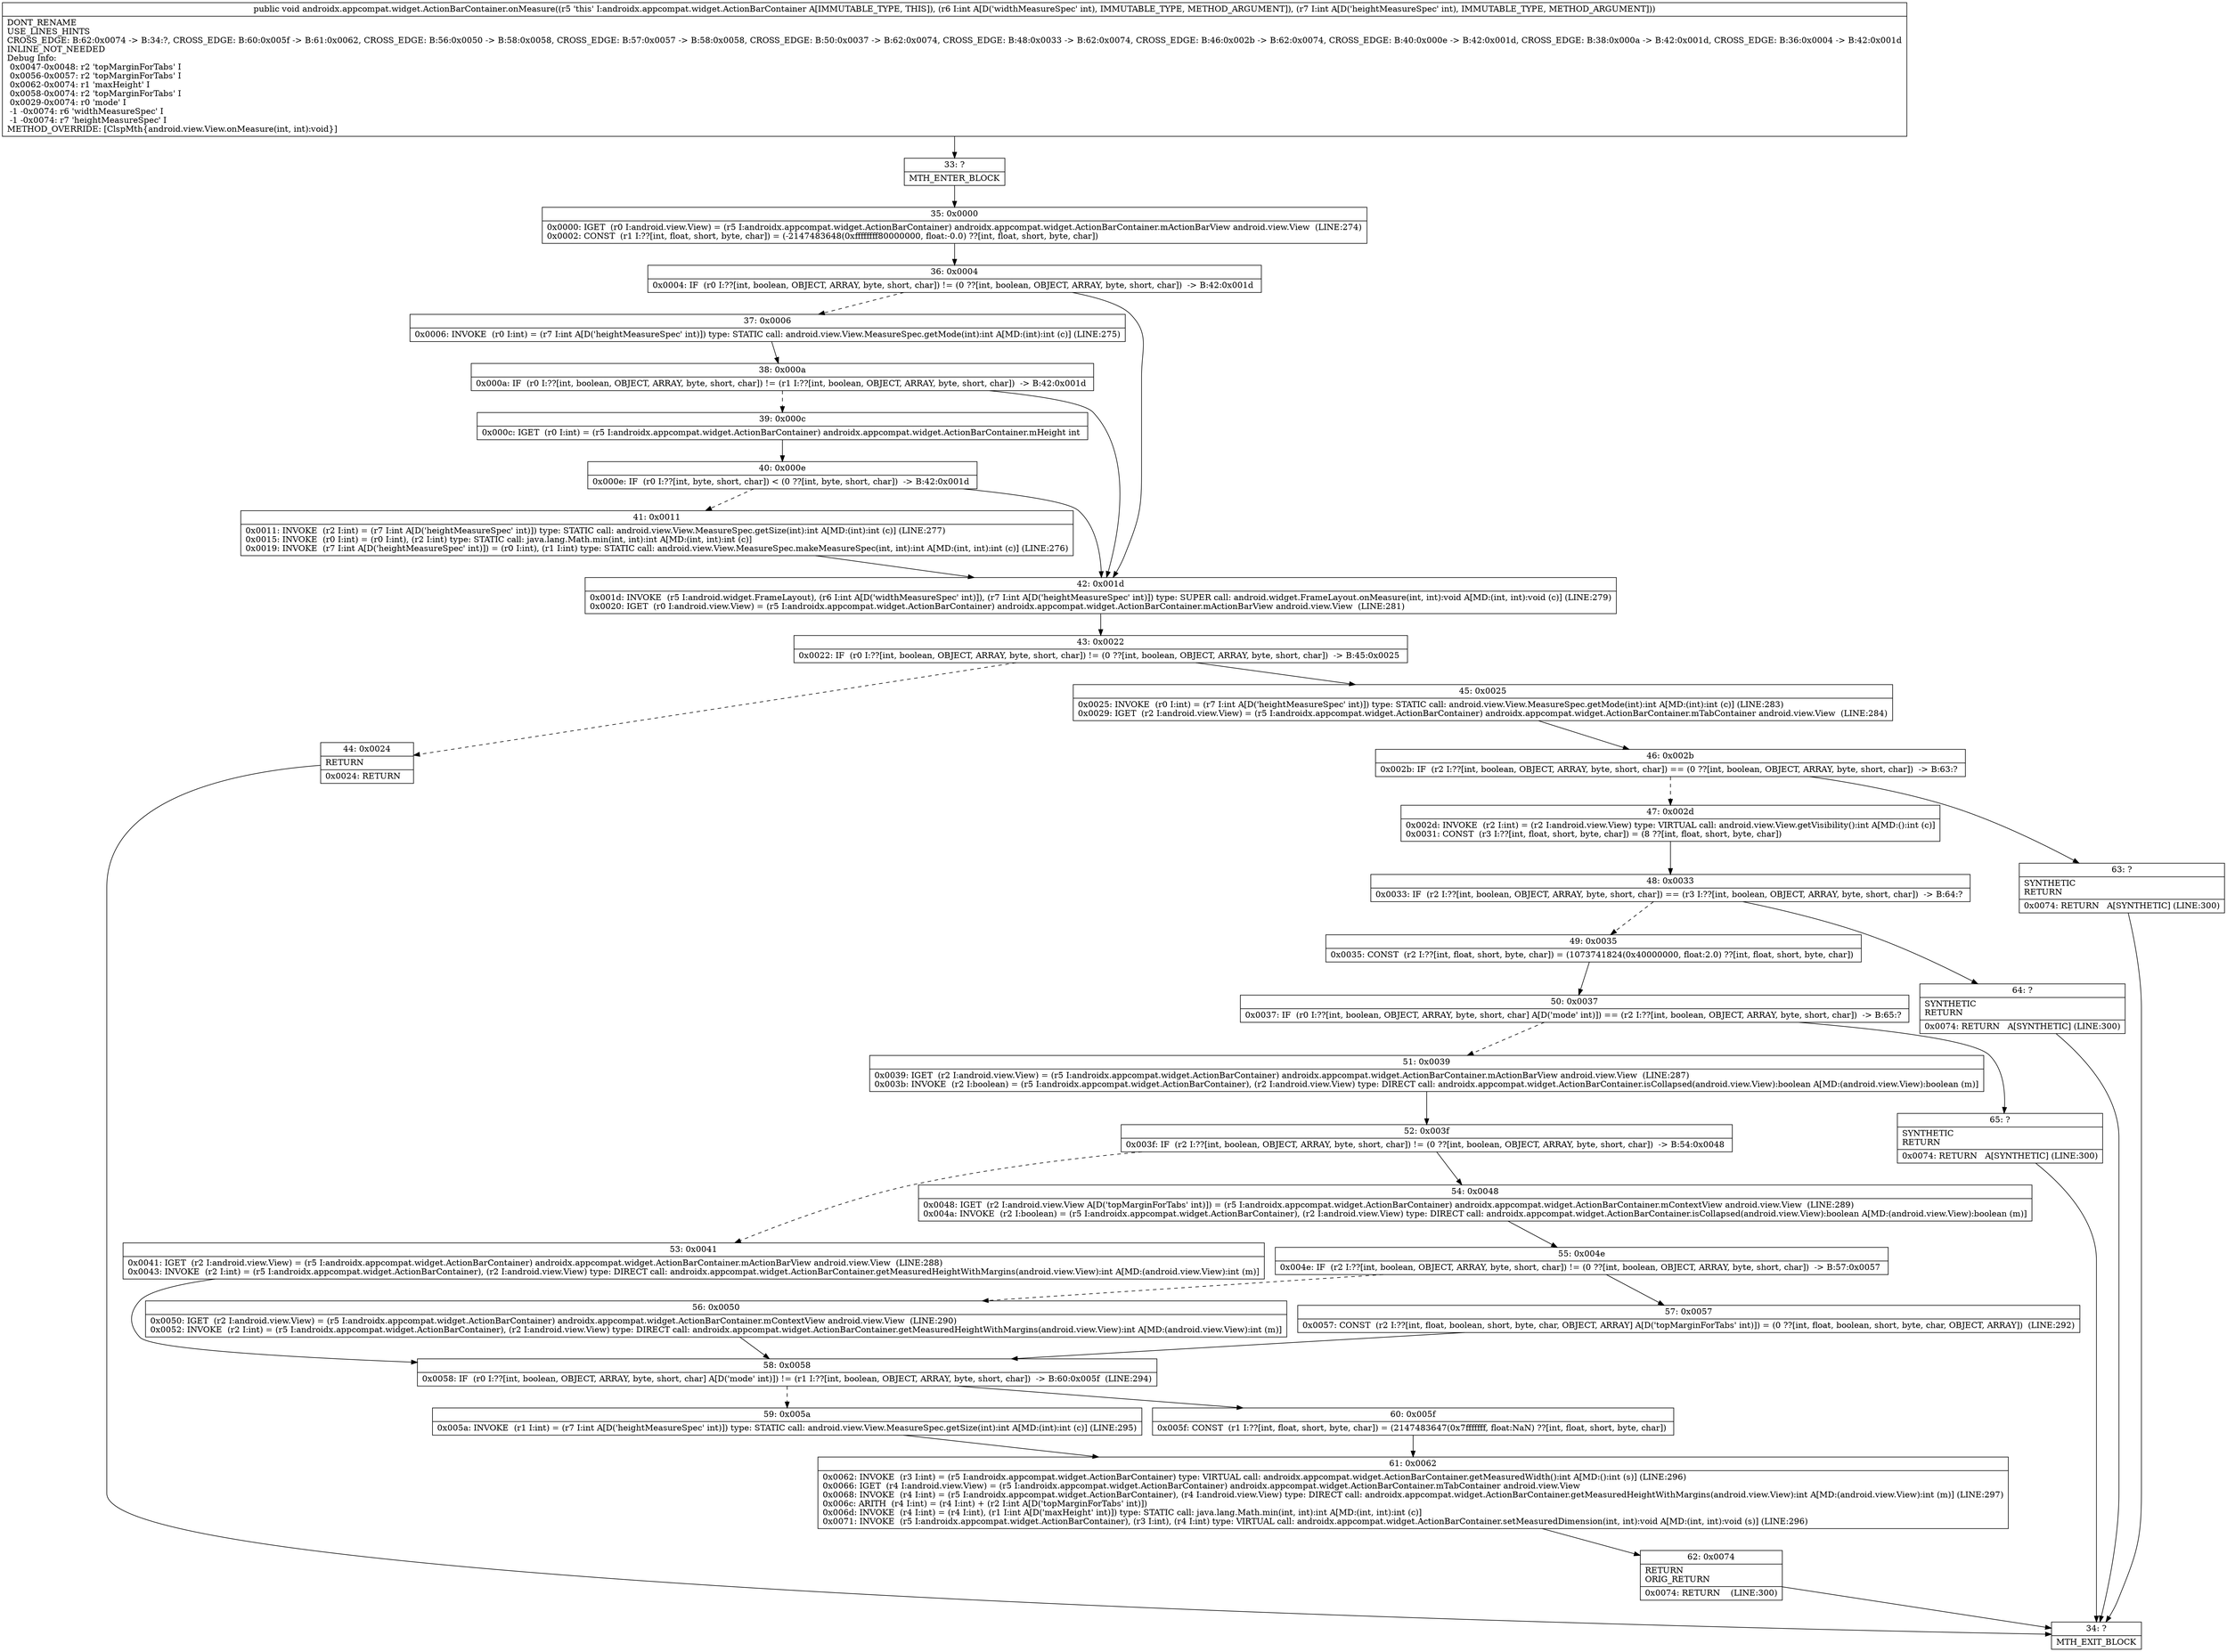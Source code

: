 digraph "CFG forandroidx.appcompat.widget.ActionBarContainer.onMeasure(II)V" {
Node_33 [shape=record,label="{33\:\ ?|MTH_ENTER_BLOCK\l}"];
Node_35 [shape=record,label="{35\:\ 0x0000|0x0000: IGET  (r0 I:android.view.View) = (r5 I:androidx.appcompat.widget.ActionBarContainer) androidx.appcompat.widget.ActionBarContainer.mActionBarView android.view.View  (LINE:274)\l0x0002: CONST  (r1 I:??[int, float, short, byte, char]) = (\-2147483648(0xffffffff80000000, float:\-0.0) ??[int, float, short, byte, char]) \l}"];
Node_36 [shape=record,label="{36\:\ 0x0004|0x0004: IF  (r0 I:??[int, boolean, OBJECT, ARRAY, byte, short, char]) != (0 ??[int, boolean, OBJECT, ARRAY, byte, short, char])  \-\> B:42:0x001d \l}"];
Node_37 [shape=record,label="{37\:\ 0x0006|0x0006: INVOKE  (r0 I:int) = (r7 I:int A[D('heightMeasureSpec' int)]) type: STATIC call: android.view.View.MeasureSpec.getMode(int):int A[MD:(int):int (c)] (LINE:275)\l}"];
Node_38 [shape=record,label="{38\:\ 0x000a|0x000a: IF  (r0 I:??[int, boolean, OBJECT, ARRAY, byte, short, char]) != (r1 I:??[int, boolean, OBJECT, ARRAY, byte, short, char])  \-\> B:42:0x001d \l}"];
Node_39 [shape=record,label="{39\:\ 0x000c|0x000c: IGET  (r0 I:int) = (r5 I:androidx.appcompat.widget.ActionBarContainer) androidx.appcompat.widget.ActionBarContainer.mHeight int \l}"];
Node_40 [shape=record,label="{40\:\ 0x000e|0x000e: IF  (r0 I:??[int, byte, short, char]) \< (0 ??[int, byte, short, char])  \-\> B:42:0x001d \l}"];
Node_41 [shape=record,label="{41\:\ 0x0011|0x0011: INVOKE  (r2 I:int) = (r7 I:int A[D('heightMeasureSpec' int)]) type: STATIC call: android.view.View.MeasureSpec.getSize(int):int A[MD:(int):int (c)] (LINE:277)\l0x0015: INVOKE  (r0 I:int) = (r0 I:int), (r2 I:int) type: STATIC call: java.lang.Math.min(int, int):int A[MD:(int, int):int (c)]\l0x0019: INVOKE  (r7 I:int A[D('heightMeasureSpec' int)]) = (r0 I:int), (r1 I:int) type: STATIC call: android.view.View.MeasureSpec.makeMeasureSpec(int, int):int A[MD:(int, int):int (c)] (LINE:276)\l}"];
Node_42 [shape=record,label="{42\:\ 0x001d|0x001d: INVOKE  (r5 I:android.widget.FrameLayout), (r6 I:int A[D('widthMeasureSpec' int)]), (r7 I:int A[D('heightMeasureSpec' int)]) type: SUPER call: android.widget.FrameLayout.onMeasure(int, int):void A[MD:(int, int):void (c)] (LINE:279)\l0x0020: IGET  (r0 I:android.view.View) = (r5 I:androidx.appcompat.widget.ActionBarContainer) androidx.appcompat.widget.ActionBarContainer.mActionBarView android.view.View  (LINE:281)\l}"];
Node_43 [shape=record,label="{43\:\ 0x0022|0x0022: IF  (r0 I:??[int, boolean, OBJECT, ARRAY, byte, short, char]) != (0 ??[int, boolean, OBJECT, ARRAY, byte, short, char])  \-\> B:45:0x0025 \l}"];
Node_44 [shape=record,label="{44\:\ 0x0024|RETURN\l|0x0024: RETURN   \l}"];
Node_34 [shape=record,label="{34\:\ ?|MTH_EXIT_BLOCK\l}"];
Node_45 [shape=record,label="{45\:\ 0x0025|0x0025: INVOKE  (r0 I:int) = (r7 I:int A[D('heightMeasureSpec' int)]) type: STATIC call: android.view.View.MeasureSpec.getMode(int):int A[MD:(int):int (c)] (LINE:283)\l0x0029: IGET  (r2 I:android.view.View) = (r5 I:androidx.appcompat.widget.ActionBarContainer) androidx.appcompat.widget.ActionBarContainer.mTabContainer android.view.View  (LINE:284)\l}"];
Node_46 [shape=record,label="{46\:\ 0x002b|0x002b: IF  (r2 I:??[int, boolean, OBJECT, ARRAY, byte, short, char]) == (0 ??[int, boolean, OBJECT, ARRAY, byte, short, char])  \-\> B:63:? \l}"];
Node_47 [shape=record,label="{47\:\ 0x002d|0x002d: INVOKE  (r2 I:int) = (r2 I:android.view.View) type: VIRTUAL call: android.view.View.getVisibility():int A[MD:():int (c)]\l0x0031: CONST  (r3 I:??[int, float, short, byte, char]) = (8 ??[int, float, short, byte, char]) \l}"];
Node_48 [shape=record,label="{48\:\ 0x0033|0x0033: IF  (r2 I:??[int, boolean, OBJECT, ARRAY, byte, short, char]) == (r3 I:??[int, boolean, OBJECT, ARRAY, byte, short, char])  \-\> B:64:? \l}"];
Node_49 [shape=record,label="{49\:\ 0x0035|0x0035: CONST  (r2 I:??[int, float, short, byte, char]) = (1073741824(0x40000000, float:2.0) ??[int, float, short, byte, char]) \l}"];
Node_50 [shape=record,label="{50\:\ 0x0037|0x0037: IF  (r0 I:??[int, boolean, OBJECT, ARRAY, byte, short, char] A[D('mode' int)]) == (r2 I:??[int, boolean, OBJECT, ARRAY, byte, short, char])  \-\> B:65:? \l}"];
Node_51 [shape=record,label="{51\:\ 0x0039|0x0039: IGET  (r2 I:android.view.View) = (r5 I:androidx.appcompat.widget.ActionBarContainer) androidx.appcompat.widget.ActionBarContainer.mActionBarView android.view.View  (LINE:287)\l0x003b: INVOKE  (r2 I:boolean) = (r5 I:androidx.appcompat.widget.ActionBarContainer), (r2 I:android.view.View) type: DIRECT call: androidx.appcompat.widget.ActionBarContainer.isCollapsed(android.view.View):boolean A[MD:(android.view.View):boolean (m)]\l}"];
Node_52 [shape=record,label="{52\:\ 0x003f|0x003f: IF  (r2 I:??[int, boolean, OBJECT, ARRAY, byte, short, char]) != (0 ??[int, boolean, OBJECT, ARRAY, byte, short, char])  \-\> B:54:0x0048 \l}"];
Node_53 [shape=record,label="{53\:\ 0x0041|0x0041: IGET  (r2 I:android.view.View) = (r5 I:androidx.appcompat.widget.ActionBarContainer) androidx.appcompat.widget.ActionBarContainer.mActionBarView android.view.View  (LINE:288)\l0x0043: INVOKE  (r2 I:int) = (r5 I:androidx.appcompat.widget.ActionBarContainer), (r2 I:android.view.View) type: DIRECT call: androidx.appcompat.widget.ActionBarContainer.getMeasuredHeightWithMargins(android.view.View):int A[MD:(android.view.View):int (m)]\l}"];
Node_58 [shape=record,label="{58\:\ 0x0058|0x0058: IF  (r0 I:??[int, boolean, OBJECT, ARRAY, byte, short, char] A[D('mode' int)]) != (r1 I:??[int, boolean, OBJECT, ARRAY, byte, short, char])  \-\> B:60:0x005f  (LINE:294)\l}"];
Node_59 [shape=record,label="{59\:\ 0x005a|0x005a: INVOKE  (r1 I:int) = (r7 I:int A[D('heightMeasureSpec' int)]) type: STATIC call: android.view.View.MeasureSpec.getSize(int):int A[MD:(int):int (c)] (LINE:295)\l}"];
Node_61 [shape=record,label="{61\:\ 0x0062|0x0062: INVOKE  (r3 I:int) = (r5 I:androidx.appcompat.widget.ActionBarContainer) type: VIRTUAL call: androidx.appcompat.widget.ActionBarContainer.getMeasuredWidth():int A[MD:():int (s)] (LINE:296)\l0x0066: IGET  (r4 I:android.view.View) = (r5 I:androidx.appcompat.widget.ActionBarContainer) androidx.appcompat.widget.ActionBarContainer.mTabContainer android.view.View \l0x0068: INVOKE  (r4 I:int) = (r5 I:androidx.appcompat.widget.ActionBarContainer), (r4 I:android.view.View) type: DIRECT call: androidx.appcompat.widget.ActionBarContainer.getMeasuredHeightWithMargins(android.view.View):int A[MD:(android.view.View):int (m)] (LINE:297)\l0x006c: ARITH  (r4 I:int) = (r4 I:int) + (r2 I:int A[D('topMarginForTabs' int)]) \l0x006d: INVOKE  (r4 I:int) = (r4 I:int), (r1 I:int A[D('maxHeight' int)]) type: STATIC call: java.lang.Math.min(int, int):int A[MD:(int, int):int (c)]\l0x0071: INVOKE  (r5 I:androidx.appcompat.widget.ActionBarContainer), (r3 I:int), (r4 I:int) type: VIRTUAL call: androidx.appcompat.widget.ActionBarContainer.setMeasuredDimension(int, int):void A[MD:(int, int):void (s)] (LINE:296)\l}"];
Node_62 [shape=record,label="{62\:\ 0x0074|RETURN\lORIG_RETURN\l|0x0074: RETURN    (LINE:300)\l}"];
Node_60 [shape=record,label="{60\:\ 0x005f|0x005f: CONST  (r1 I:??[int, float, short, byte, char]) = (2147483647(0x7fffffff, float:NaN) ??[int, float, short, byte, char]) \l}"];
Node_54 [shape=record,label="{54\:\ 0x0048|0x0048: IGET  (r2 I:android.view.View A[D('topMarginForTabs' int)]) = (r5 I:androidx.appcompat.widget.ActionBarContainer) androidx.appcompat.widget.ActionBarContainer.mContextView android.view.View  (LINE:289)\l0x004a: INVOKE  (r2 I:boolean) = (r5 I:androidx.appcompat.widget.ActionBarContainer), (r2 I:android.view.View) type: DIRECT call: androidx.appcompat.widget.ActionBarContainer.isCollapsed(android.view.View):boolean A[MD:(android.view.View):boolean (m)]\l}"];
Node_55 [shape=record,label="{55\:\ 0x004e|0x004e: IF  (r2 I:??[int, boolean, OBJECT, ARRAY, byte, short, char]) != (0 ??[int, boolean, OBJECT, ARRAY, byte, short, char])  \-\> B:57:0x0057 \l}"];
Node_56 [shape=record,label="{56\:\ 0x0050|0x0050: IGET  (r2 I:android.view.View) = (r5 I:androidx.appcompat.widget.ActionBarContainer) androidx.appcompat.widget.ActionBarContainer.mContextView android.view.View  (LINE:290)\l0x0052: INVOKE  (r2 I:int) = (r5 I:androidx.appcompat.widget.ActionBarContainer), (r2 I:android.view.View) type: DIRECT call: androidx.appcompat.widget.ActionBarContainer.getMeasuredHeightWithMargins(android.view.View):int A[MD:(android.view.View):int (m)]\l}"];
Node_57 [shape=record,label="{57\:\ 0x0057|0x0057: CONST  (r2 I:??[int, float, boolean, short, byte, char, OBJECT, ARRAY] A[D('topMarginForTabs' int)]) = (0 ??[int, float, boolean, short, byte, char, OBJECT, ARRAY])  (LINE:292)\l}"];
Node_65 [shape=record,label="{65\:\ ?|SYNTHETIC\lRETURN\l|0x0074: RETURN   A[SYNTHETIC] (LINE:300)\l}"];
Node_64 [shape=record,label="{64\:\ ?|SYNTHETIC\lRETURN\l|0x0074: RETURN   A[SYNTHETIC] (LINE:300)\l}"];
Node_63 [shape=record,label="{63\:\ ?|SYNTHETIC\lRETURN\l|0x0074: RETURN   A[SYNTHETIC] (LINE:300)\l}"];
MethodNode[shape=record,label="{public void androidx.appcompat.widget.ActionBarContainer.onMeasure((r5 'this' I:androidx.appcompat.widget.ActionBarContainer A[IMMUTABLE_TYPE, THIS]), (r6 I:int A[D('widthMeasureSpec' int), IMMUTABLE_TYPE, METHOD_ARGUMENT]), (r7 I:int A[D('heightMeasureSpec' int), IMMUTABLE_TYPE, METHOD_ARGUMENT]))  | DONT_RENAME\lUSE_LINES_HINTS\lCROSS_EDGE: B:62:0x0074 \-\> B:34:?, CROSS_EDGE: B:60:0x005f \-\> B:61:0x0062, CROSS_EDGE: B:56:0x0050 \-\> B:58:0x0058, CROSS_EDGE: B:57:0x0057 \-\> B:58:0x0058, CROSS_EDGE: B:50:0x0037 \-\> B:62:0x0074, CROSS_EDGE: B:48:0x0033 \-\> B:62:0x0074, CROSS_EDGE: B:46:0x002b \-\> B:62:0x0074, CROSS_EDGE: B:40:0x000e \-\> B:42:0x001d, CROSS_EDGE: B:38:0x000a \-\> B:42:0x001d, CROSS_EDGE: B:36:0x0004 \-\> B:42:0x001d\lINLINE_NOT_NEEDED\lDebug Info:\l  0x0047\-0x0048: r2 'topMarginForTabs' I\l  0x0056\-0x0057: r2 'topMarginForTabs' I\l  0x0062\-0x0074: r1 'maxHeight' I\l  0x0058\-0x0074: r2 'topMarginForTabs' I\l  0x0029\-0x0074: r0 'mode' I\l  \-1 \-0x0074: r6 'widthMeasureSpec' I\l  \-1 \-0x0074: r7 'heightMeasureSpec' I\lMETHOD_OVERRIDE: [ClspMth\{android.view.View.onMeasure(int, int):void\}]\l}"];
MethodNode -> Node_33;Node_33 -> Node_35;
Node_35 -> Node_36;
Node_36 -> Node_37[style=dashed];
Node_36 -> Node_42;
Node_37 -> Node_38;
Node_38 -> Node_39[style=dashed];
Node_38 -> Node_42;
Node_39 -> Node_40;
Node_40 -> Node_41[style=dashed];
Node_40 -> Node_42;
Node_41 -> Node_42;
Node_42 -> Node_43;
Node_43 -> Node_44[style=dashed];
Node_43 -> Node_45;
Node_44 -> Node_34;
Node_45 -> Node_46;
Node_46 -> Node_47[style=dashed];
Node_46 -> Node_63;
Node_47 -> Node_48;
Node_48 -> Node_49[style=dashed];
Node_48 -> Node_64;
Node_49 -> Node_50;
Node_50 -> Node_51[style=dashed];
Node_50 -> Node_65;
Node_51 -> Node_52;
Node_52 -> Node_53[style=dashed];
Node_52 -> Node_54;
Node_53 -> Node_58;
Node_58 -> Node_59[style=dashed];
Node_58 -> Node_60;
Node_59 -> Node_61;
Node_61 -> Node_62;
Node_62 -> Node_34;
Node_60 -> Node_61;
Node_54 -> Node_55;
Node_55 -> Node_56[style=dashed];
Node_55 -> Node_57;
Node_56 -> Node_58;
Node_57 -> Node_58;
Node_65 -> Node_34;
Node_64 -> Node_34;
Node_63 -> Node_34;
}

